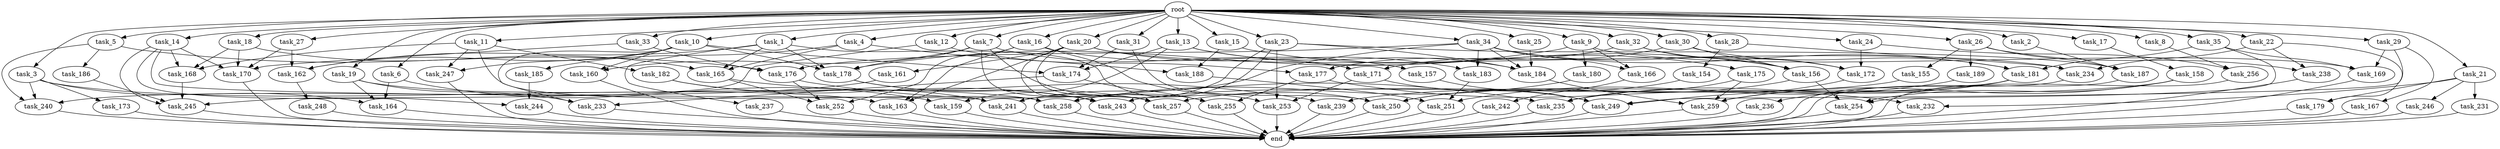digraph G {
  root [size="0.000000"];
  task_1 [size="1.024000"];
  task_2 [size="1.024000"];
  task_3 [size="1.024000"];
  task_4 [size="1.024000"];
  task_5 [size="1.024000"];
  task_6 [size="1.024000"];
  task_7 [size="1.024000"];
  task_8 [size="1.024000"];
  task_9 [size="1.024000"];
  task_10 [size="1.024000"];
  task_11 [size="1.024000"];
  task_12 [size="1.024000"];
  task_13 [size="1.024000"];
  task_14 [size="1.024000"];
  task_15 [size="1.024000"];
  task_16 [size="1.024000"];
  task_17 [size="1.024000"];
  task_18 [size="1.024000"];
  task_19 [size="1.024000"];
  task_20 [size="1.024000"];
  task_21 [size="1.024000"];
  task_22 [size="1.024000"];
  task_23 [size="1.024000"];
  task_24 [size="1.024000"];
  task_25 [size="1.024000"];
  task_26 [size="1.024000"];
  task_27 [size="1.024000"];
  task_28 [size="1.024000"];
  task_29 [size="1.024000"];
  task_30 [size="1.024000"];
  task_31 [size="1.024000"];
  task_32 [size="1.024000"];
  task_33 [size="1.024000"];
  task_34 [size="1.024000"];
  task_35 [size="1.024000"];
  task_154 [size="695784701.952000"];
  task_155 [size="309237645.312000"];
  task_156 [size="2138893713.408000"];
  task_157 [size="420906795.008000"];
  task_158 [size="549755813.888000"];
  task_159 [size="558345748.480000"];
  task_160 [size="936302870.528000"];
  task_161 [size="137438953.472000"];
  task_162 [size="188978561.024000"];
  task_163 [size="695784701.952000"];
  task_164 [size="309237645.312000"];
  task_165 [size="558345748.480000"];
  task_166 [size="627065225.216000"];
  task_167 [size="549755813.888000"];
  task_168 [size="1623497637.888000"];
  task_169 [size="1958505086.976000"];
  task_170 [size="1460288880.640000"];
  task_171 [size="1717986918.400000"];
  task_172 [size="1151051235.328000"];
  task_173 [size="137438953.472000"];
  task_174 [size="635655159.808000"];
  task_175 [size="695784701.952000"];
  task_176 [size="523986010.112000"];
  task_177 [size="1073741824.000000"];
  task_178 [size="1520418422.784000"];
  task_179 [size="996432412.672000"];
  task_180 [size="549755813.888000"];
  task_181 [size="1795296329.728000"];
  task_182 [size="549755813.888000"];
  task_183 [size="214748364.800000"];
  task_184 [size="1022202216.448000"];
  task_185 [size="309237645.312000"];
  task_186 [size="137438953.472000"];
  task_187 [size="1477468749.824000"];
  task_188 [size="1005022347.264000"];
  task_189 [size="309237645.312000"];
  task_231 [size="858993459.200000"];
  task_232 [size="1073741824.000000"];
  task_233 [size="661424963.584000"];
  task_234 [size="970662608.896000"];
  task_235 [size="1151051235.328000"];
  task_236 [size="695784701.952000"];
  task_237 [size="34359738.368000"];
  task_238 [size="446676598.784000"];
  task_239 [size="687194767.360000"];
  task_240 [size="824633720.832000"];
  task_241 [size="1941325217.792000"];
  task_242 [size="34359738.368000"];
  task_243 [size="1906965479.424000"];
  task_244 [size="1408749273.088000"];
  task_245 [size="1846835937.280000"];
  task_246 [size="858993459.200000"];
  task_247 [size="627065225.216000"];
  task_248 [size="549755813.888000"];
  task_249 [size="1632087572.480000"];
  task_250 [size="1949915152.384000"];
  task_251 [size="1554778161.152000"];
  task_252 [size="1391569403.904000"];
  task_253 [size="420906795.008000"];
  task_254 [size="1692217114.624000"];
  task_255 [size="1623497637.888000"];
  task_256 [size="352187318.272000"];
  task_257 [size="1906965479.424000"];
  task_258 [size="1030792151.040000"];
  task_259 [size="1082331758.592000"];
  end [size="0.000000"];

  root -> task_1 [size="1.000000"];
  root -> task_2 [size="1.000000"];
  root -> task_3 [size="1.000000"];
  root -> task_4 [size="1.000000"];
  root -> task_5 [size="1.000000"];
  root -> task_6 [size="1.000000"];
  root -> task_7 [size="1.000000"];
  root -> task_8 [size="1.000000"];
  root -> task_9 [size="1.000000"];
  root -> task_10 [size="1.000000"];
  root -> task_11 [size="1.000000"];
  root -> task_12 [size="1.000000"];
  root -> task_13 [size="1.000000"];
  root -> task_14 [size="1.000000"];
  root -> task_15 [size="1.000000"];
  root -> task_16 [size="1.000000"];
  root -> task_17 [size="1.000000"];
  root -> task_18 [size="1.000000"];
  root -> task_19 [size="1.000000"];
  root -> task_20 [size="1.000000"];
  root -> task_21 [size="1.000000"];
  root -> task_22 [size="1.000000"];
  root -> task_23 [size="1.000000"];
  root -> task_24 [size="1.000000"];
  root -> task_25 [size="1.000000"];
  root -> task_26 [size="1.000000"];
  root -> task_27 [size="1.000000"];
  root -> task_28 [size="1.000000"];
  root -> task_29 [size="1.000000"];
  root -> task_30 [size="1.000000"];
  root -> task_31 [size="1.000000"];
  root -> task_32 [size="1.000000"];
  root -> task_33 [size="1.000000"];
  root -> task_34 [size="1.000000"];
  root -> task_35 [size="1.000000"];
  task_1 -> task_162 [size="33554432.000000"];
  task_1 -> task_165 [size="33554432.000000"];
  task_1 -> task_178 [size="33554432.000000"];
  task_1 -> task_237 [size="33554432.000000"];
  task_1 -> task_253 [size="33554432.000000"];
  task_2 -> task_187 [size="838860800.000000"];
  task_3 -> task_163 [size="134217728.000000"];
  task_3 -> task_164 [size="134217728.000000"];
  task_3 -> task_173 [size="134217728.000000"];
  task_3 -> task_240 [size="134217728.000000"];
  task_4 -> task_165 [size="301989888.000000"];
  task_4 -> task_185 [size="301989888.000000"];
  task_4 -> task_188 [size="301989888.000000"];
  task_5 -> task_176 [size="134217728.000000"];
  task_5 -> task_186 [size="134217728.000000"];
  task_5 -> task_240 [size="134217728.000000"];
  task_6 -> task_159 [size="134217728.000000"];
  task_6 -> task_164 [size="134217728.000000"];
  task_7 -> task_160 [size="838860800.000000"];
  task_7 -> task_171 [size="838860800.000000"];
  task_7 -> task_178 [size="838860800.000000"];
  task_7 -> task_255 [size="838860800.000000"];
  task_7 -> task_257 [size="838860800.000000"];
  task_8 -> task_256 [size="134217728.000000"];
  task_9 -> task_166 [size="536870912.000000"];
  task_9 -> task_169 [size="536870912.000000"];
  task_9 -> task_178 [size="536870912.000000"];
  task_9 -> task_180 [size="536870912.000000"];
  task_10 -> task_160 [size="75497472.000000"];
  task_10 -> task_162 [size="75497472.000000"];
  task_10 -> task_174 [size="75497472.000000"];
  task_10 -> task_178 [size="75497472.000000"];
  task_10 -> task_233 [size="75497472.000000"];
  task_10 -> task_247 [size="75497472.000000"];
  task_11 -> task_168 [size="536870912.000000"];
  task_11 -> task_182 [size="536870912.000000"];
  task_11 -> task_247 [size="536870912.000000"];
  task_11 -> task_258 [size="536870912.000000"];
  task_12 -> task_177 [size="209715200.000000"];
  task_12 -> task_245 [size="209715200.000000"];
  task_13 -> task_156 [size="411041792.000000"];
  task_13 -> task_159 [size="411041792.000000"];
  task_13 -> task_174 [size="411041792.000000"];
  task_13 -> task_184 [size="411041792.000000"];
  task_14 -> task_168 [size="838860800.000000"];
  task_14 -> task_170 [size="838860800.000000"];
  task_14 -> task_241 [size="838860800.000000"];
  task_14 -> task_244 [size="838860800.000000"];
  task_14 -> task_245 [size="838860800.000000"];
  task_15 -> task_175 [size="679477248.000000"];
  task_15 -> task_188 [size="679477248.000000"];
  task_16 -> task_157 [size="411041792.000000"];
  task_16 -> task_163 [size="411041792.000000"];
  task_16 -> task_250 [size="411041792.000000"];
  task_16 -> task_252 [size="411041792.000000"];
  task_17 -> task_158 [size="536870912.000000"];
  task_18 -> task_165 [size="209715200.000000"];
  task_18 -> task_168 [size="209715200.000000"];
  task_18 -> task_170 [size="209715200.000000"];
  task_19 -> task_164 [size="33554432.000000"];
  task_19 -> task_233 [size="33554432.000000"];
  task_19 -> task_258 [size="33554432.000000"];
  task_20 -> task_161 [size="134217728.000000"];
  task_20 -> task_163 [size="134217728.000000"];
  task_20 -> task_183 [size="134217728.000000"];
  task_20 -> task_234 [size="134217728.000000"];
  task_20 -> task_243 [size="134217728.000000"];
  task_20 -> task_257 [size="134217728.000000"];
  task_21 -> task_179 [size="838860800.000000"];
  task_21 -> task_231 [size="838860800.000000"];
  task_21 -> task_232 [size="838860800.000000"];
  task_21 -> task_246 [size="838860800.000000"];
  task_22 -> task_179 [size="134217728.000000"];
  task_22 -> task_234 [size="134217728.000000"];
  task_22 -> task_238 [size="134217728.000000"];
  task_23 -> task_184 [size="301989888.000000"];
  task_23 -> task_187 [size="301989888.000000"];
  task_23 -> task_241 [size="301989888.000000"];
  task_23 -> task_253 [size="301989888.000000"];
  task_23 -> task_258 [size="301989888.000000"];
  task_24 -> task_172 [size="209715200.000000"];
  task_24 -> task_256 [size="209715200.000000"];
  task_25 -> task_184 [size="209715200.000000"];
  task_26 -> task_155 [size="301989888.000000"];
  task_26 -> task_187 [size="301989888.000000"];
  task_26 -> task_189 [size="301989888.000000"];
  task_26 -> task_238 [size="301989888.000000"];
  task_27 -> task_162 [size="75497472.000000"];
  task_27 -> task_170 [size="75497472.000000"];
  task_28 -> task_154 [size="679477248.000000"];
  task_28 -> task_234 [size="679477248.000000"];
  task_29 -> task_167 [size="536870912.000000"];
  task_29 -> task_169 [size="536870912.000000"];
  task_29 -> task_249 [size="536870912.000000"];
  task_30 -> task_156 [size="838860800.000000"];
  task_30 -> task_171 [size="838860800.000000"];
  task_30 -> task_181 [size="838860800.000000"];
  task_31 -> task_174 [size="134217728.000000"];
  task_31 -> task_250 [size="134217728.000000"];
  task_32 -> task_156 [size="838860800.000000"];
  task_32 -> task_172 [size="838860800.000000"];
  task_32 -> task_177 [size="838860800.000000"];
  task_33 -> task_170 [size="301989888.000000"];
  task_33 -> task_176 [size="301989888.000000"];
  task_34 -> task_166 [size="75497472.000000"];
  task_34 -> task_172 [size="75497472.000000"];
  task_34 -> task_176 [size="75497472.000000"];
  task_34 -> task_181 [size="75497472.000000"];
  task_34 -> task_183 [size="75497472.000000"];
  task_34 -> task_184 [size="75497472.000000"];
  task_34 -> task_241 [size="75497472.000000"];
  task_35 -> task_169 [size="838860800.000000"];
  task_35 -> task_181 [size="838860800.000000"];
  task_35 -> task_254 [size="838860800.000000"];
  task_154 -> task_250 [size="679477248.000000"];
  task_155 -> task_243 [size="838860800.000000"];
  task_156 -> task_250 [size="679477248.000000"];
  task_156 -> task_254 [size="679477248.000000"];
  task_157 -> task_249 [size="679477248.000000"];
  task_158 -> task_239 [size="134217728.000000"];
  task_158 -> task_254 [size="134217728.000000"];
  task_158 -> task_259 [size="134217728.000000"];
  task_159 -> end [size="1.000000"];
  task_160 -> end [size="1.000000"];
  task_161 -> task_240 [size="536870912.000000"];
  task_162 -> task_248 [size="536870912.000000"];
  task_163 -> end [size="1.000000"];
  task_164 -> end [size="1.000000"];
  task_165 -> task_239 [size="536870912.000000"];
  task_165 -> task_252 [size="536870912.000000"];
  task_166 -> task_242 [size="33554432.000000"];
  task_167 -> end [size="1.000000"];
  task_168 -> task_245 [size="75497472.000000"];
  task_169 -> end [size="1.000000"];
  task_170 -> end [size="1.000000"];
  task_171 -> task_249 [size="75497472.000000"];
  task_171 -> task_253 [size="75497472.000000"];
  task_172 -> task_249 [size="301989888.000000"];
  task_173 -> end [size="1.000000"];
  task_174 -> task_233 [size="536870912.000000"];
  task_174 -> task_255 [size="536870912.000000"];
  task_175 -> task_235 [size="33554432.000000"];
  task_175 -> task_259 [size="33554432.000000"];
  task_176 -> task_235 [size="411041792.000000"];
  task_176 -> task_252 [size="411041792.000000"];
  task_177 -> task_232 [size="209715200.000000"];
  task_177 -> task_255 [size="209715200.000000"];
  task_178 -> task_243 [size="209715200.000000"];
  task_178 -> task_257 [size="209715200.000000"];
  task_179 -> end [size="1.000000"];
  task_180 -> task_258 [size="134217728.000000"];
  task_181 -> task_235 [size="679477248.000000"];
  task_181 -> task_236 [size="679477248.000000"];
  task_181 -> task_257 [size="679477248.000000"];
  task_181 -> task_259 [size="679477248.000000"];
  task_182 -> task_241 [size="679477248.000000"];
  task_182 -> task_243 [size="679477248.000000"];
  task_183 -> task_251 [size="536870912.000000"];
  task_184 -> task_259 [size="209715200.000000"];
  task_185 -> task_244 [size="536870912.000000"];
  task_186 -> task_245 [size="679477248.000000"];
  task_187 -> end [size="1.000000"];
  task_188 -> task_251 [size="301989888.000000"];
  task_189 -> task_251 [size="679477248.000000"];
  task_231 -> end [size="1.000000"];
  task_232 -> end [size="1.000000"];
  task_233 -> end [size="1.000000"];
  task_234 -> end [size="1.000000"];
  task_235 -> end [size="1.000000"];
  task_236 -> end [size="1.000000"];
  task_237 -> end [size="1.000000"];
  task_238 -> end [size="1.000000"];
  task_239 -> end [size="1.000000"];
  task_240 -> end [size="1.000000"];
  task_241 -> end [size="1.000000"];
  task_242 -> end [size="1.000000"];
  task_243 -> end [size="1.000000"];
  task_244 -> end [size="1.000000"];
  task_245 -> end [size="1.000000"];
  task_246 -> end [size="1.000000"];
  task_247 -> end [size="1.000000"];
  task_248 -> end [size="1.000000"];
  task_249 -> end [size="1.000000"];
  task_250 -> end [size="1.000000"];
  task_251 -> end [size="1.000000"];
  task_252 -> end [size="1.000000"];
  task_253 -> end [size="1.000000"];
  task_254 -> end [size="1.000000"];
  task_255 -> end [size="1.000000"];
  task_256 -> end [size="1.000000"];
  task_257 -> end [size="1.000000"];
  task_258 -> end [size="1.000000"];
  task_259 -> end [size="1.000000"];
}
